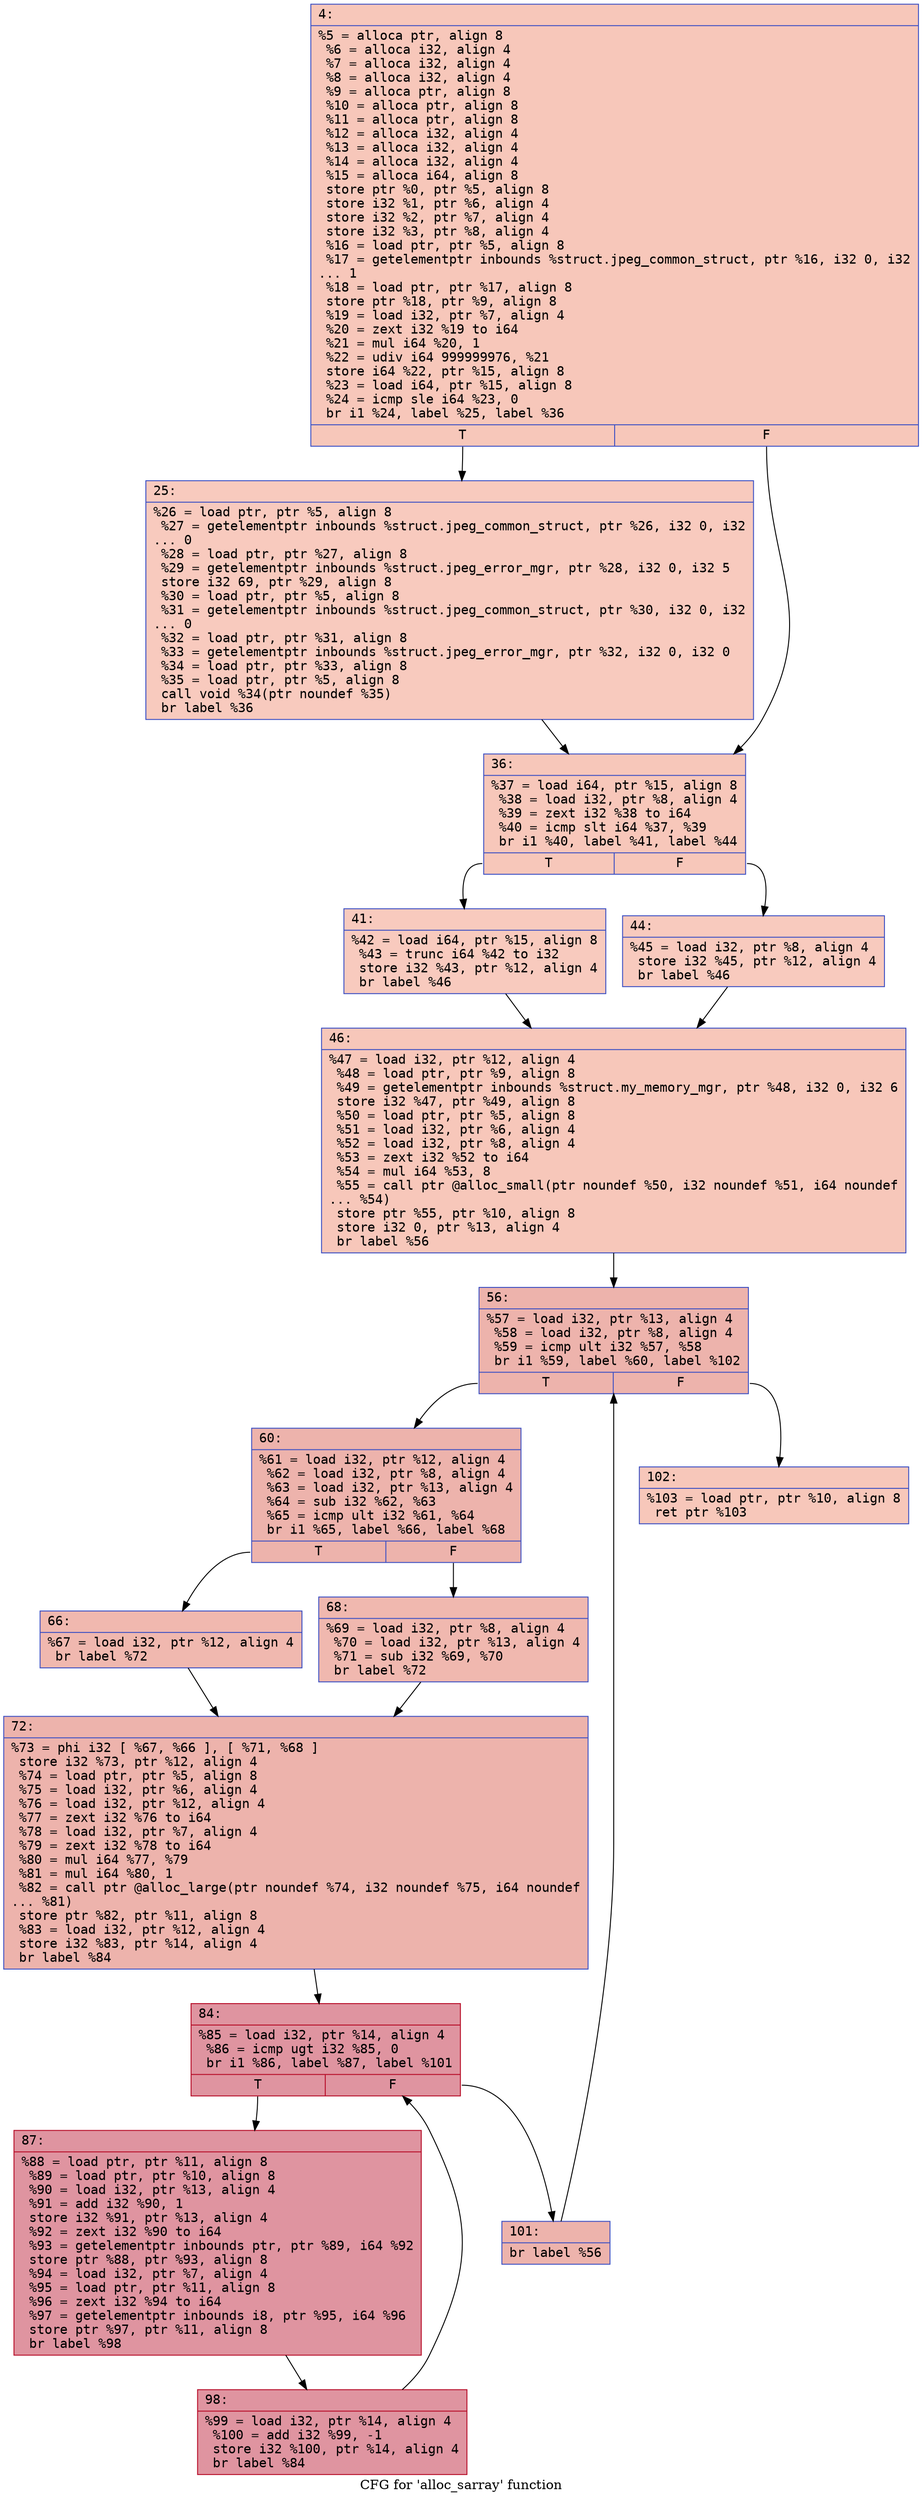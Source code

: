 digraph "CFG for 'alloc_sarray' function" {
	label="CFG for 'alloc_sarray' function";

	Node0x6000039b6ee0 [shape=record,color="#3d50c3ff", style=filled, fillcolor="#ec7f6370" fontname="Courier",label="{4:\l|  %5 = alloca ptr, align 8\l  %6 = alloca i32, align 4\l  %7 = alloca i32, align 4\l  %8 = alloca i32, align 4\l  %9 = alloca ptr, align 8\l  %10 = alloca ptr, align 8\l  %11 = alloca ptr, align 8\l  %12 = alloca i32, align 4\l  %13 = alloca i32, align 4\l  %14 = alloca i32, align 4\l  %15 = alloca i64, align 8\l  store ptr %0, ptr %5, align 8\l  store i32 %1, ptr %6, align 4\l  store i32 %2, ptr %7, align 4\l  store i32 %3, ptr %8, align 4\l  %16 = load ptr, ptr %5, align 8\l  %17 = getelementptr inbounds %struct.jpeg_common_struct, ptr %16, i32 0, i32\l... 1\l  %18 = load ptr, ptr %17, align 8\l  store ptr %18, ptr %9, align 8\l  %19 = load i32, ptr %7, align 4\l  %20 = zext i32 %19 to i64\l  %21 = mul i64 %20, 1\l  %22 = udiv i64 999999976, %21\l  store i64 %22, ptr %15, align 8\l  %23 = load i64, ptr %15, align 8\l  %24 = icmp sle i64 %23, 0\l  br i1 %24, label %25, label %36\l|{<s0>T|<s1>F}}"];
	Node0x6000039b6ee0:s0 -> Node0x6000039b7250[tooltip="4 -> 25\nProbability 50.00%" ];
	Node0x6000039b6ee0:s1 -> Node0x6000039b72a0[tooltip="4 -> 36\nProbability 50.00%" ];
	Node0x6000039b7250 [shape=record,color="#3d50c3ff", style=filled, fillcolor="#ef886b70" fontname="Courier",label="{25:\l|  %26 = load ptr, ptr %5, align 8\l  %27 = getelementptr inbounds %struct.jpeg_common_struct, ptr %26, i32 0, i32\l... 0\l  %28 = load ptr, ptr %27, align 8\l  %29 = getelementptr inbounds %struct.jpeg_error_mgr, ptr %28, i32 0, i32 5\l  store i32 69, ptr %29, align 8\l  %30 = load ptr, ptr %5, align 8\l  %31 = getelementptr inbounds %struct.jpeg_common_struct, ptr %30, i32 0, i32\l... 0\l  %32 = load ptr, ptr %31, align 8\l  %33 = getelementptr inbounds %struct.jpeg_error_mgr, ptr %32, i32 0, i32 0\l  %34 = load ptr, ptr %33, align 8\l  %35 = load ptr, ptr %5, align 8\l  call void %34(ptr noundef %35)\l  br label %36\l}"];
	Node0x6000039b7250 -> Node0x6000039b72a0[tooltip="25 -> 36\nProbability 100.00%" ];
	Node0x6000039b72a0 [shape=record,color="#3d50c3ff", style=filled, fillcolor="#ec7f6370" fontname="Courier",label="{36:\l|  %37 = load i64, ptr %15, align 8\l  %38 = load i32, ptr %8, align 4\l  %39 = zext i32 %38 to i64\l  %40 = icmp slt i64 %37, %39\l  br i1 %40, label %41, label %44\l|{<s0>T|<s1>F}}"];
	Node0x6000039b72a0:s0 -> Node0x6000039b72f0[tooltip="36 -> 41\nProbability 50.00%" ];
	Node0x6000039b72a0:s1 -> Node0x6000039b7340[tooltip="36 -> 44\nProbability 50.00%" ];
	Node0x6000039b72f0 [shape=record,color="#3d50c3ff", style=filled, fillcolor="#ef886b70" fontname="Courier",label="{41:\l|  %42 = load i64, ptr %15, align 8\l  %43 = trunc i64 %42 to i32\l  store i32 %43, ptr %12, align 4\l  br label %46\l}"];
	Node0x6000039b72f0 -> Node0x6000039b7390[tooltip="41 -> 46\nProbability 100.00%" ];
	Node0x6000039b7340 [shape=record,color="#3d50c3ff", style=filled, fillcolor="#ef886b70" fontname="Courier",label="{44:\l|  %45 = load i32, ptr %8, align 4\l  store i32 %45, ptr %12, align 4\l  br label %46\l}"];
	Node0x6000039b7340 -> Node0x6000039b7390[tooltip="44 -> 46\nProbability 100.00%" ];
	Node0x6000039b7390 [shape=record,color="#3d50c3ff", style=filled, fillcolor="#ec7f6370" fontname="Courier",label="{46:\l|  %47 = load i32, ptr %12, align 4\l  %48 = load ptr, ptr %9, align 8\l  %49 = getelementptr inbounds %struct.my_memory_mgr, ptr %48, i32 0, i32 6\l  store i32 %47, ptr %49, align 8\l  %50 = load ptr, ptr %5, align 8\l  %51 = load i32, ptr %6, align 4\l  %52 = load i32, ptr %8, align 4\l  %53 = zext i32 %52 to i64\l  %54 = mul i64 %53, 8\l  %55 = call ptr @alloc_small(ptr noundef %50, i32 noundef %51, i64 noundef\l... %54)\l  store ptr %55, ptr %10, align 8\l  store i32 0, ptr %13, align 4\l  br label %56\l}"];
	Node0x6000039b7390 -> Node0x6000039b73e0[tooltip="46 -> 56\nProbability 100.00%" ];
	Node0x6000039b73e0 [shape=record,color="#3d50c3ff", style=filled, fillcolor="#d6524470" fontname="Courier",label="{56:\l|  %57 = load i32, ptr %13, align 4\l  %58 = load i32, ptr %8, align 4\l  %59 = icmp ult i32 %57, %58\l  br i1 %59, label %60, label %102\l|{<s0>T|<s1>F}}"];
	Node0x6000039b73e0:s0 -> Node0x6000039b7430[tooltip="56 -> 60\nProbability 96.88%" ];
	Node0x6000039b73e0:s1 -> Node0x6000039b76b0[tooltip="56 -> 102\nProbability 3.12%" ];
	Node0x6000039b7430 [shape=record,color="#3d50c3ff", style=filled, fillcolor="#d6524470" fontname="Courier",label="{60:\l|  %61 = load i32, ptr %12, align 4\l  %62 = load i32, ptr %8, align 4\l  %63 = load i32, ptr %13, align 4\l  %64 = sub i32 %62, %63\l  %65 = icmp ult i32 %61, %64\l  br i1 %65, label %66, label %68\l|{<s0>T|<s1>F}}"];
	Node0x6000039b7430:s0 -> Node0x6000039b7480[tooltip="60 -> 66\nProbability 50.00%" ];
	Node0x6000039b7430:s1 -> Node0x6000039b74d0[tooltip="60 -> 68\nProbability 50.00%" ];
	Node0x6000039b7480 [shape=record,color="#3d50c3ff", style=filled, fillcolor="#dc5d4a70" fontname="Courier",label="{66:\l|  %67 = load i32, ptr %12, align 4\l  br label %72\l}"];
	Node0x6000039b7480 -> Node0x6000039b7520[tooltip="66 -> 72\nProbability 100.00%" ];
	Node0x6000039b74d0 [shape=record,color="#3d50c3ff", style=filled, fillcolor="#dc5d4a70" fontname="Courier",label="{68:\l|  %69 = load i32, ptr %8, align 4\l  %70 = load i32, ptr %13, align 4\l  %71 = sub i32 %69, %70\l  br label %72\l}"];
	Node0x6000039b74d0 -> Node0x6000039b7520[tooltip="68 -> 72\nProbability 100.00%" ];
	Node0x6000039b7520 [shape=record,color="#3d50c3ff", style=filled, fillcolor="#d6524470" fontname="Courier",label="{72:\l|  %73 = phi i32 [ %67, %66 ], [ %71, %68 ]\l  store i32 %73, ptr %12, align 4\l  %74 = load ptr, ptr %5, align 8\l  %75 = load i32, ptr %6, align 4\l  %76 = load i32, ptr %12, align 4\l  %77 = zext i32 %76 to i64\l  %78 = load i32, ptr %7, align 4\l  %79 = zext i32 %78 to i64\l  %80 = mul i64 %77, %79\l  %81 = mul i64 %80, 1\l  %82 = call ptr @alloc_large(ptr noundef %74, i32 noundef %75, i64 noundef\l... %81)\l  store ptr %82, ptr %11, align 8\l  %83 = load i32, ptr %12, align 4\l  store i32 %83, ptr %14, align 4\l  br label %84\l}"];
	Node0x6000039b7520 -> Node0x6000039b7570[tooltip="72 -> 84\nProbability 100.00%" ];
	Node0x6000039b7570 [shape=record,color="#b70d28ff", style=filled, fillcolor="#b70d2870" fontname="Courier",label="{84:\l|  %85 = load i32, ptr %14, align 4\l  %86 = icmp ugt i32 %85, 0\l  br i1 %86, label %87, label %101\l|{<s0>T|<s1>F}}"];
	Node0x6000039b7570:s0 -> Node0x6000039b75c0[tooltip="84 -> 87\nProbability 96.88%" ];
	Node0x6000039b7570:s1 -> Node0x6000039b7660[tooltip="84 -> 101\nProbability 3.12%" ];
	Node0x6000039b75c0 [shape=record,color="#b70d28ff", style=filled, fillcolor="#b70d2870" fontname="Courier",label="{87:\l|  %88 = load ptr, ptr %11, align 8\l  %89 = load ptr, ptr %10, align 8\l  %90 = load i32, ptr %13, align 4\l  %91 = add i32 %90, 1\l  store i32 %91, ptr %13, align 4\l  %92 = zext i32 %90 to i64\l  %93 = getelementptr inbounds ptr, ptr %89, i64 %92\l  store ptr %88, ptr %93, align 8\l  %94 = load i32, ptr %7, align 4\l  %95 = load ptr, ptr %11, align 8\l  %96 = zext i32 %94 to i64\l  %97 = getelementptr inbounds i8, ptr %95, i64 %96\l  store ptr %97, ptr %11, align 8\l  br label %98\l}"];
	Node0x6000039b75c0 -> Node0x6000039b7610[tooltip="87 -> 98\nProbability 100.00%" ];
	Node0x6000039b7610 [shape=record,color="#b70d28ff", style=filled, fillcolor="#b70d2870" fontname="Courier",label="{98:\l|  %99 = load i32, ptr %14, align 4\l  %100 = add i32 %99, -1\l  store i32 %100, ptr %14, align 4\l  br label %84\l}"];
	Node0x6000039b7610 -> Node0x6000039b7570[tooltip="98 -> 84\nProbability 100.00%" ];
	Node0x6000039b7660 [shape=record,color="#3d50c3ff", style=filled, fillcolor="#d6524470" fontname="Courier",label="{101:\l|  br label %56\l}"];
	Node0x6000039b7660 -> Node0x6000039b73e0[tooltip="101 -> 56\nProbability 100.00%" ];
	Node0x6000039b76b0 [shape=record,color="#3d50c3ff", style=filled, fillcolor="#ec7f6370" fontname="Courier",label="{102:\l|  %103 = load ptr, ptr %10, align 8\l  ret ptr %103\l}"];
}
